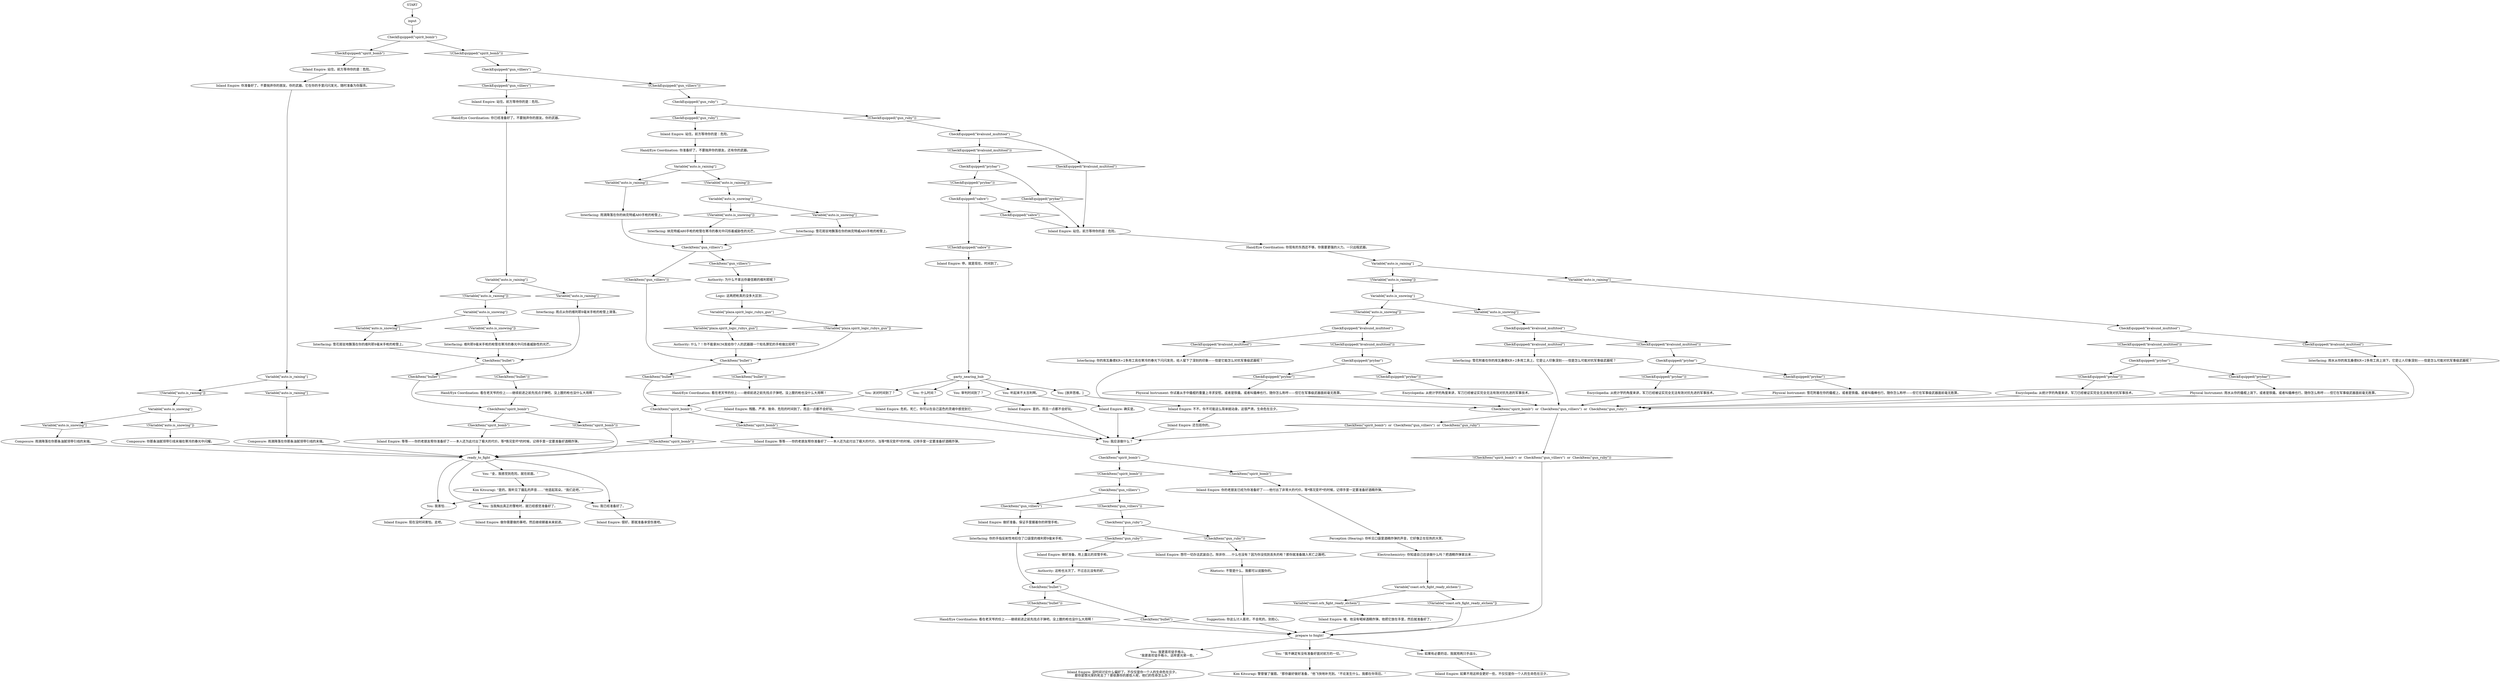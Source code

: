 # PLAZA ORB / spirit bomb ready
# A thought orb to pop up just before the Mercenary Tribunal
# ==================================================
digraph G {
	  0 [label="START"];
	  1 [label="input"];
	  2 [label="Rhetoric: 不管是什么，我都可以说服你的。"];
	  3 [label="Hand/Eye Coordination: 你准备好了。不要抛弃你的朋友。还有你的武器。"];
	  4 [label="Variable[\"auto.is_snowing\"]"];
	  5 [label="Variable[\"auto.is_snowing\"]", shape=diamond];
	  6 [label="!(Variable[\"auto.is_snowing\"])", shape=diamond];
	  7 [label="Interfacing: 雪花斑驳地飘落在你的纳克特威A80手枪的枪管上。"];
	  8 [label="Inland Empire: 很好。那就准备承受伤害吧。"];
	  9 [label="CheckEquipped(\"kvalsund_multitool\")"];
	  10 [label="CheckEquipped(\"kvalsund_multitool\")", shape=diamond];
	  11 [label="!(CheckEquipped(\"kvalsund_multitool\"))", shape=diamond];
	  12 [label="Physical Instrument: 雪花附着在你的撬棍上。或者是铁撬。或者叫撬棒也行。随你怎么称呼——但它在军事级武器面前毫无胜算。"];
	  13 [label="Inland Empire: 停。就是现在。时间到了。"];
	  14 [label="CheckItem(\"spirit_bomb\")"];
	  15 [label="CheckItem(\"spirit_bomb\")", shape=diamond];
	  16 [label="!(CheckItem(\"spirit_bomb\"))", shape=diamond];
	  17 [label="Inland Empire: 你准备好了。不要抛弃你的朋友。你的武器。它在你的手里闪闪发光，随时准备为你服务。"];
	  18 [label="Composure: 你那条油腻领带引线末端在寒冷的春光中闪耀。"];
	  19 [label="CheckItem(\"gun_villiers\")"];
	  20 [label="CheckItem(\"gun_villiers\")", shape=diamond];
	  21 [label="!(CheckItem(\"gun_villiers\"))", shape=diamond];
	  22 [label="Physical Instrument: 雨水从你的撬棍上淌下。或者是铁撬。或者叫撬棒也行。随你怎么称呼——但它在军事级武器面前毫无胜算。"];
	  23 [label="Physical Instrument: 你试着从手中撬棍的重量上寻求安慰。或者是铁撬。或者叫撬棒也行。随你怎么称呼——但它在军事级武器面前毫无胜算。"];
	  24 [label="Kim Kitsuragi: 警督皱了皱眉。“那你最好做好准备，”他飞快地补充到。“不论发生什么，我都在你背后。”"];
	  25 [label="Inland Empire: 你的老朋友已经为你准备好了——他付出了非常大的代价。等*情况变坏*的时候，记得手里一定要准备好酒精炸弹。"];
	  26 [label="Suggestion: 你这么讨人喜欢，不会死的。别担心。"];
	  27 [label="Inland Empire: 站住。前方等待你的是：危险。"];
	  28 [label="Authority: 什么？！你不能拿RCM发给你个人的武器跟一个知名罪犯的手枪做比较吧？"];
	  29 [label="CheckItem(\"spirit_bomb\")"];
	  30 [label="CheckItem(\"spirit_bomb\")", shape=diamond];
	  31 [label="!(CheckItem(\"spirit_bomb\"))", shape=diamond];
	  32 [label="CheckItem(\"bullet\")"];
	  33 [label="CheckItem(\"bullet\")", shape=diamond];
	  34 [label="!(CheckItem(\"bullet\"))", shape=diamond];
	  35 [label="Hand/Eye Coordination: 你已经准备好了。不要抛弃你的朋友。你的武器。"];
	  36 [label="Inland Empire: 危机，死亡。你可以在自己蓝色的灵魂中感觉到它。"];
	  37 [label="Composure: 雨滴降落在你那条油腻领带引线的末端。"];
	  38 [label="You: 我已经准备好了。"];
	  39 [label="CheckEquipped(\"kvalsund_multitool\")"];
	  40 [label="CheckEquipped(\"kvalsund_multitool\")", shape=diamond];
	  41 [label="!(CheckEquipped(\"kvalsund_multitool\"))", shape=diamond];
	  42 [label="Interfacing: 你的库瓦桑德KR+2多用工具在寒冷的春光下闪闪发亮，给人留下了深刻的印象——但是它能怎么对抗军事级武器呢？"];
	  43 [label="Inland Empire: 等等——你的老朋友帮你准备好了——本人还为此付出了极大的代价。等*情况变坏*的时候，记得手里一定要准备好酒精炸弹。"];
	  44 [label="You: “金，我感觉到危险。就在前面。”"];
	  45 [label="Interfacing: 雪花斑驳地飘落在你的维利耶9毫米手枪的枪管上。"];
	  46 [label="CheckItem(\"gun_villiers\")"];
	  47 [label="CheckItem(\"gun_villiers\")", shape=diamond];
	  48 [label="!(CheckItem(\"gun_villiers\"))", shape=diamond];
	  49 [label="Logic: 这两把枪真的没多大区别……"];
	  50 [label="Variable[\"plaza.spirit_logic_rubys_gun\"]"];
	  51 [label="Variable[\"plaza.spirit_logic_rubys_gun\"]", shape=diamond];
	  52 [label="!(Variable[\"plaza.spirit_logic_rubys_gun\"])", shape=diamond];
	  53 [label="Inland Empire: 没时间讨论什么偏好了。不仅仅是你一个人的生命危在旦夕。\n那你是想光荣的死去了？那依靠你的那些人呢，他们的性命怎么办？"];
	  54 [label="You: 审判时间到了？"];
	  55 [label="CheckEquipped(\"sabre\")"];
	  56 [label="CheckEquipped(\"sabre\")", shape=diamond];
	  57 [label="!(CheckEquipped(\"sabre\"))", shape=diamond];
	  58 [label="Interfacing: 雨点从你的维利耶9毫米手枪的枪管上滑落。"];
	  59 [label="You: [放弃思维。]"];
	  60 [label="Variable[\"auto.is_raining\"]"];
	  61 [label="Variable[\"auto.is_raining\"]", shape=diamond];
	  62 [label="!(Variable[\"auto.is_raining\"])", shape=diamond];
	  63 [label="Variable[\"auto.is_snowing\"]"];
	  64 [label="Variable[\"auto.is_snowing\"]", shape=diamond];
	  65 [label="!(Variable[\"auto.is_snowing\"])", shape=diamond];
	  66 [label="Inland Empire: 如果不用这样会更好一些。不仅仅是你一个人的生命危在旦夕。"];
	  67 [label="CheckItem(\"bullet\")"];
	  68 [label="CheckItem(\"bullet\")", shape=diamond];
	  69 [label="!(CheckItem(\"bullet\"))", shape=diamond];
	  70 [label="CheckItem(\"gun_ruby\")"];
	  71 [label="CheckItem(\"gun_ruby\")", shape=diamond];
	  72 [label="!(CheckItem(\"gun_ruby\"))", shape=diamond];
	  73 [label="Encyclopedia: 从统计学的角度来讲，军刀已经被证实完全无法有效对抗先进的军事技术。"];
	  74 [label="CheckItem(\"spirit_bomb\")  or  CheckItem(\"gun_villiers\")  or  CheckItem(\"gun_ruby\")"];
	  75 [label="CheckItem(\"spirit_bomb\")  or  CheckItem(\"gun_villiers\")  or  CheckItem(\"gun_ruby\")", shape=diamond];
	  76 [label="!(CheckItem(\"spirit_bomb\")  or  CheckItem(\"gun_villiers\")  or  CheckItem(\"gun_ruby\"))", shape=diamond];
	  77 [label="Variable[\"auto.is_raining\"]"];
	  78 [label="Variable[\"auto.is_raining\"]", shape=diamond];
	  79 [label="!(Variable[\"auto.is_raining\"])", shape=diamond];
	  80 [label="Inland Empire: 做你需要做的事吧。然后继续朝着未来前进。"];
	  81 [label="You: 我更喜欢徒手格斗。\n“我更喜欢徒手格斗。这样更光荣一些。”"];
	  82 [label="Inland Empire: 现在没时间害怕。走吧。"];
	  83 [label="party_nearing_hub"];
	  84 [label="Electrochemistry: 你知道自己应该做什么吗？把酒精炸弹拿出来……"];
	  85 [label="prepare to foight!"];
	  86 [label="You: 派对时间到了？"];
	  87 [label="Inland Empire: 做好准备。用上露比的双管手枪。"];
	  88 [label="CheckEquipped(\"prybar\")"];
	  89 [label="CheckEquipped(\"prybar\")", shape=diamond];
	  90 [label="!(CheckEquipped(\"prybar\"))", shape=diamond];
	  91 [label="Perception (Hearing): 你听见口袋里酒精炸弹的声音，它好像正在狂热的大笑。"];
	  92 [label="Inland Empire: 不不。你不可能这么简单就动身。这很严肃。生命危在旦夕。"];
	  93 [label="Kim Kitsuragi: “是的。我听见了骚乱的声音……”他竖起耳朵。“我们走吧。”"];
	  94 [label="CheckEquipped(\"prybar\")"];
	  95 [label="CheckEquipped(\"prybar\")", shape=diamond];
	  96 [label="!(CheckEquipped(\"prybar\"))", shape=diamond];
	  97 [label="You: 我害怕……"];
	  98 [label="CheckEquipped(\"spirit_bomb\")"];
	  99 [label="CheckEquipped(\"spirit_bomb\")", shape=diamond];
	  100 [label="!(CheckEquipped(\"spirit_bomb\"))", shape=diamond];
	  101 [label="Inland Empire: 站住。前方等待你的是：危险。"];
	  102 [label="Authority: 这枪也太次了。不过总比没有的好。"];
	  103 [label="Composure: 雨滴降落在你那条油腻领带引线的末端。"];
	  105 [label="Hand/Eye Coordination: 看在老天爷的份上——继续前进之前先找点子弹吧。没上膛的枪也没什么大用啊！"];
	  106 [label="Inland Empire: 想尽一切办法武装自己。除非你……什么也没有？因为你没找到丢失的枪？那你就准备踏入死亡之路吧。"];
	  107 [label="Inland Empire: 嘘。他没有喝掉酒精炸弹。他把它放在手里，然后就准备好了。"];
	  108 [label="Authority: 为什么不拿出你最信赖的维利耶呢？"];
	  109 [label="You: 当我掏出真正的警枪时，就已经感觉准备好了。"];
	  110 [label="CheckItem(\"bullet\")"];
	  111 [label="CheckItem(\"bullet\")", shape=diamond];
	  112 [label="!(CheckItem(\"bullet\"))", shape=diamond];
	  113 [label="Hand/Eye Coordination: 看在老天爷的份上——继续前进之前先找点子弹吧。没上膛的枪也没什么大用啊！"];
	  114 [label="Interfacing: 你的手指反射性地扣住了口袋里的维利耶9毫米手枪。"];
	  115 [label="Interfacing: 雨滴降落在你的纳克特威A80手枪的枪管上。"];
	  116 [label="ready_to_fight"];
	  117 [label="CheckEquipped(\"gun_villiers\")"];
	  118 [label="CheckEquipped(\"gun_villiers\")", shape=diamond];
	  119 [label="!(CheckEquipped(\"gun_villiers\"))", shape=diamond];
	  120 [label="Hand/Eye Coordination: 你现有的东西还不够。你需要更强的火力。一只远程武器。"];
	  121 [label="CheckItem(\"spirit_bomb\")"];
	  122 [label="CheckItem(\"spirit_bomb\")", shape=diamond];
	  123 [label="!(CheckItem(\"spirit_bomb\"))", shape=diamond];
	  124 [label="Inland Empire: 等等——你的老朋友帮你准备好了——本人还为此付出了极大的代价。当等*情况变坏*的时候，记得手里一定要准备好酒精炸弹。"];
	  125 [label="Inland Empire: 是的。而且一点都不会好玩。"];
	  126 [label="Inland Empire: 确实是。"];
	  127 [label="Variable[\"auto.is_raining\"]"];
	  128 [label="Variable[\"auto.is_raining\"]", shape=diamond];
	  129 [label="!(Variable[\"auto.is_raining\"])", shape=diamond];
	  130 [label="Variable[\"coast.orb_fight_ready_elchem\"]"];
	  131 [label="Variable[\"coast.orb_fight_ready_elchem\"]", shape=diamond];
	  132 [label="!(Variable[\"coast.orb_fight_ready_elchem\"])", shape=diamond];
	  133 [label="Interfacing: 维利耶9毫米手枪的枪管在寒冷的春光中闪烁着威胁性的光芒。"];
	  134 [label="Interfacing: 纳克特威A80手枪的枪管在寒冷的春光中闪烁着威胁性的光芒。"];
	  135 [label="Inland Empire: 站住。前方等待你的是：危险。"];
	  136 [label="Interfacing: 雪花附着在你的库瓦桑德KR+2多用工具上。它是让人印象深刻——但是怎么可能对抗军事级武器呢？"];
	  137 [label="You: “我不确定有没有准备好面对前方的一切。”"];
	  138 [label="You: 如果有必要的话，我就用两只手战斗。"];
	  139 [label="CheckEquipped(\"kvalsund_multitool\")"];
	  140 [label="CheckEquipped(\"kvalsund_multitool\")", shape=diamond];
	  141 [label="!(CheckEquipped(\"kvalsund_multitool\"))", shape=diamond];
	  142 [label="Inland Empire: 站住。前方等待你的是：危险。"];
	  143 [label="Encyclopedia: 从统计学的角度来讲，军刀已经被证实完全无法有效对抗先进的军事技术。"];
	  144 [label="Hand/Eye Coordination: 看在老天爷的份上——继续前进之前先找点子弹吧。没上膛的枪也没什么大用啊！"];
	  145 [label="Inland Empire: 做好准备。保证手里握着你的转管手枪。"];
	  146 [label="You: 听起来不太吉利啊。"];
	  147 [label="You: 什么时间？"];
	  148 [label="Inland Empire: 还包括你的。"];
	  149 [label="CheckEquipped(\"prybar\")"];
	  150 [label="CheckEquipped(\"prybar\")", shape=diamond];
	  151 [label="!(CheckEquipped(\"prybar\"))", shape=diamond];
	  152 [label="Interfacing: 雨水从你的库瓦桑德KR+2多用工具上淌下。它是让人印象深刻——但是怎么可能对抗军事级武器呢？"];
	  153 [label="Inland Empire: 残酷、严肃、致命、危险的时间到了。而且一点都不会好玩。"];
	  154 [label="You: 我应该做什么？"];
	  155 [label="CheckEquipped(\"gun_ruby\")"];
	  156 [label="CheckEquipped(\"gun_ruby\")", shape=diamond];
	  157 [label="!(CheckEquipped(\"gun_ruby\"))", shape=diamond];
	  158 [label="Variable[\"auto.is_snowing\"]"];
	  159 [label="Variable[\"auto.is_snowing\"]", shape=diamond];
	  160 [label="!(Variable[\"auto.is_snowing\"])", shape=diamond];
	  161 [label="CheckEquipped(\"prybar\")"];
	  162 [label="CheckEquipped(\"prybar\")", shape=diamond];
	  163 [label="!(CheckEquipped(\"prybar\"))", shape=diamond];
	  164 [label="Encyclopedia: 从统计学的角度来讲，军刀已经被证实完全无法有效对抗军事技术。"];
	  165 [label="Variable[\"auto.is_snowing\"]"];
	  166 [label="Variable[\"auto.is_snowing\"]", shape=diamond];
	  167 [label="!(Variable[\"auto.is_snowing\"])", shape=diamond];
	  168 [label="Variable[\"auto.is_raining\"]"];
	  169 [label="Variable[\"auto.is_raining\"]", shape=diamond];
	  170 [label="!(Variable[\"auto.is_raining\"])", shape=diamond];
	  171 [label="CheckEquipped(\"kvalsund_multitool\")"];
	  172 [label="CheckEquipped(\"kvalsund_multitool\")", shape=diamond];
	  173 [label="!(CheckEquipped(\"kvalsund_multitool\"))", shape=diamond];
	  0 -> 1
	  1 -> 98
	  2 -> 26
	  3 -> 168
	  4 -> 5
	  4 -> 6
	  5 -> 7
	  6 -> 134
	  7 -> 46
	  9 -> 10
	  9 -> 11
	  10 -> 136
	  11 -> 149
	  12 -> 74
	  13 -> 83
	  14 -> 16
	  14 -> 15
	  15 -> 25
	  16 -> 19
	  17 -> 77
	  18 -> 116
	  19 -> 20
	  19 -> 21
	  20 -> 145
	  21 -> 70
	  22 -> 74
	  23 -> 74
	  25 -> 91
	  26 -> 85
	  27 -> 17
	  28 -> 110
	  29 -> 30
	  29 -> 31
	  30 -> 124
	  31 -> 116
	  32 -> 33
	  32 -> 34
	  33 -> 121
	  34 -> 105
	  35 -> 60
	  36 -> 154
	  37 -> 116
	  38 -> 8
	  39 -> 40
	  39 -> 41
	  40 -> 42
	  41 -> 161
	  42 -> 74
	  43 -> 116
	  44 -> 93
	  45 -> 32
	  46 -> 48
	  46 -> 47
	  47 -> 108
	  48 -> 110
	  49 -> 50
	  50 -> 51
	  50 -> 52
	  51 -> 28
	  52 -> 110
	  54 -> 125
	  55 -> 56
	  55 -> 57
	  56 -> 135
	  57 -> 13
	  58 -> 32
	  59 -> 92
	  60 -> 61
	  60 -> 62
	  61 -> 58
	  62 -> 165
	  63 -> 64
	  63 -> 65
	  64 -> 37
	  65 -> 18
	  67 -> 68
	  67 -> 69
	  68 -> 85
	  69 -> 113
	  70 -> 72
	  70 -> 71
	  71 -> 87
	  72 -> 106
	  73 -> 74
	  74 -> 75
	  74 -> 76
	  75 -> 154
	  76 -> 85
	  77 -> 78
	  77 -> 79
	  78 -> 103
	  79 -> 63
	  81 -> 53
	  83 -> 146
	  83 -> 147
	  83 -> 54
	  83 -> 86
	  83 -> 59
	  84 -> 130
	  85 -> 81
	  85 -> 137
	  85 -> 138
	  86 -> 153
	  87 -> 102
	  88 -> 89
	  88 -> 90
	  89 -> 135
	  90 -> 55
	  91 -> 84
	  92 -> 148
	  93 -> 97
	  93 -> 109
	  93 -> 38
	  94 -> 96
	  94 -> 95
	  95 -> 22
	  96 -> 164
	  97 -> 82
	  98 -> 99
	  98 -> 100
	  99 -> 27
	  100 -> 117
	  101 -> 35
	  102 -> 67
	  103 -> 116
	  105 -> 121
	  106 -> 2
	  107 -> 85
	  108 -> 49
	  109 -> 80
	  110 -> 112
	  110 -> 111
	  111 -> 29
	  112 -> 144
	  113 -> 85
	  114 -> 67
	  115 -> 46
	  116 -> 97
	  116 -> 44
	  116 -> 109
	  116 -> 38
	  117 -> 118
	  117 -> 119
	  118 -> 101
	  119 -> 155
	  120 -> 127
	  121 -> 122
	  121 -> 123
	  122 -> 43
	  123 -> 116
	  124 -> 116
	  125 -> 154
	  126 -> 154
	  127 -> 128
	  127 -> 129
	  128 -> 171
	  129 -> 158
	  130 -> 131
	  130 -> 132
	  131 -> 107
	  132 -> 85
	  133 -> 32
	  134 -> 46
	  135 -> 120
	  136 -> 74
	  137 -> 24
	  138 -> 66
	  139 -> 140
	  139 -> 141
	  140 -> 135
	  141 -> 88
	  142 -> 3
	  143 -> 74
	  144 -> 29
	  145 -> 114
	  146 -> 126
	  147 -> 36
	  148 -> 154
	  149 -> 150
	  149 -> 151
	  150 -> 12
	  151 -> 73
	  152 -> 74
	  153 -> 154
	  154 -> 14
	  155 -> 156
	  155 -> 157
	  156 -> 142
	  157 -> 139
	  158 -> 160
	  158 -> 159
	  159 -> 9
	  160 -> 39
	  161 -> 162
	  161 -> 163
	  162 -> 23
	  163 -> 143
	  164 -> 74
	  165 -> 166
	  165 -> 167
	  166 -> 45
	  167 -> 133
	  168 -> 169
	  168 -> 170
	  169 -> 115
	  170 -> 4
	  171 -> 172
	  171 -> 173
	  172 -> 152
	  173 -> 94
}

